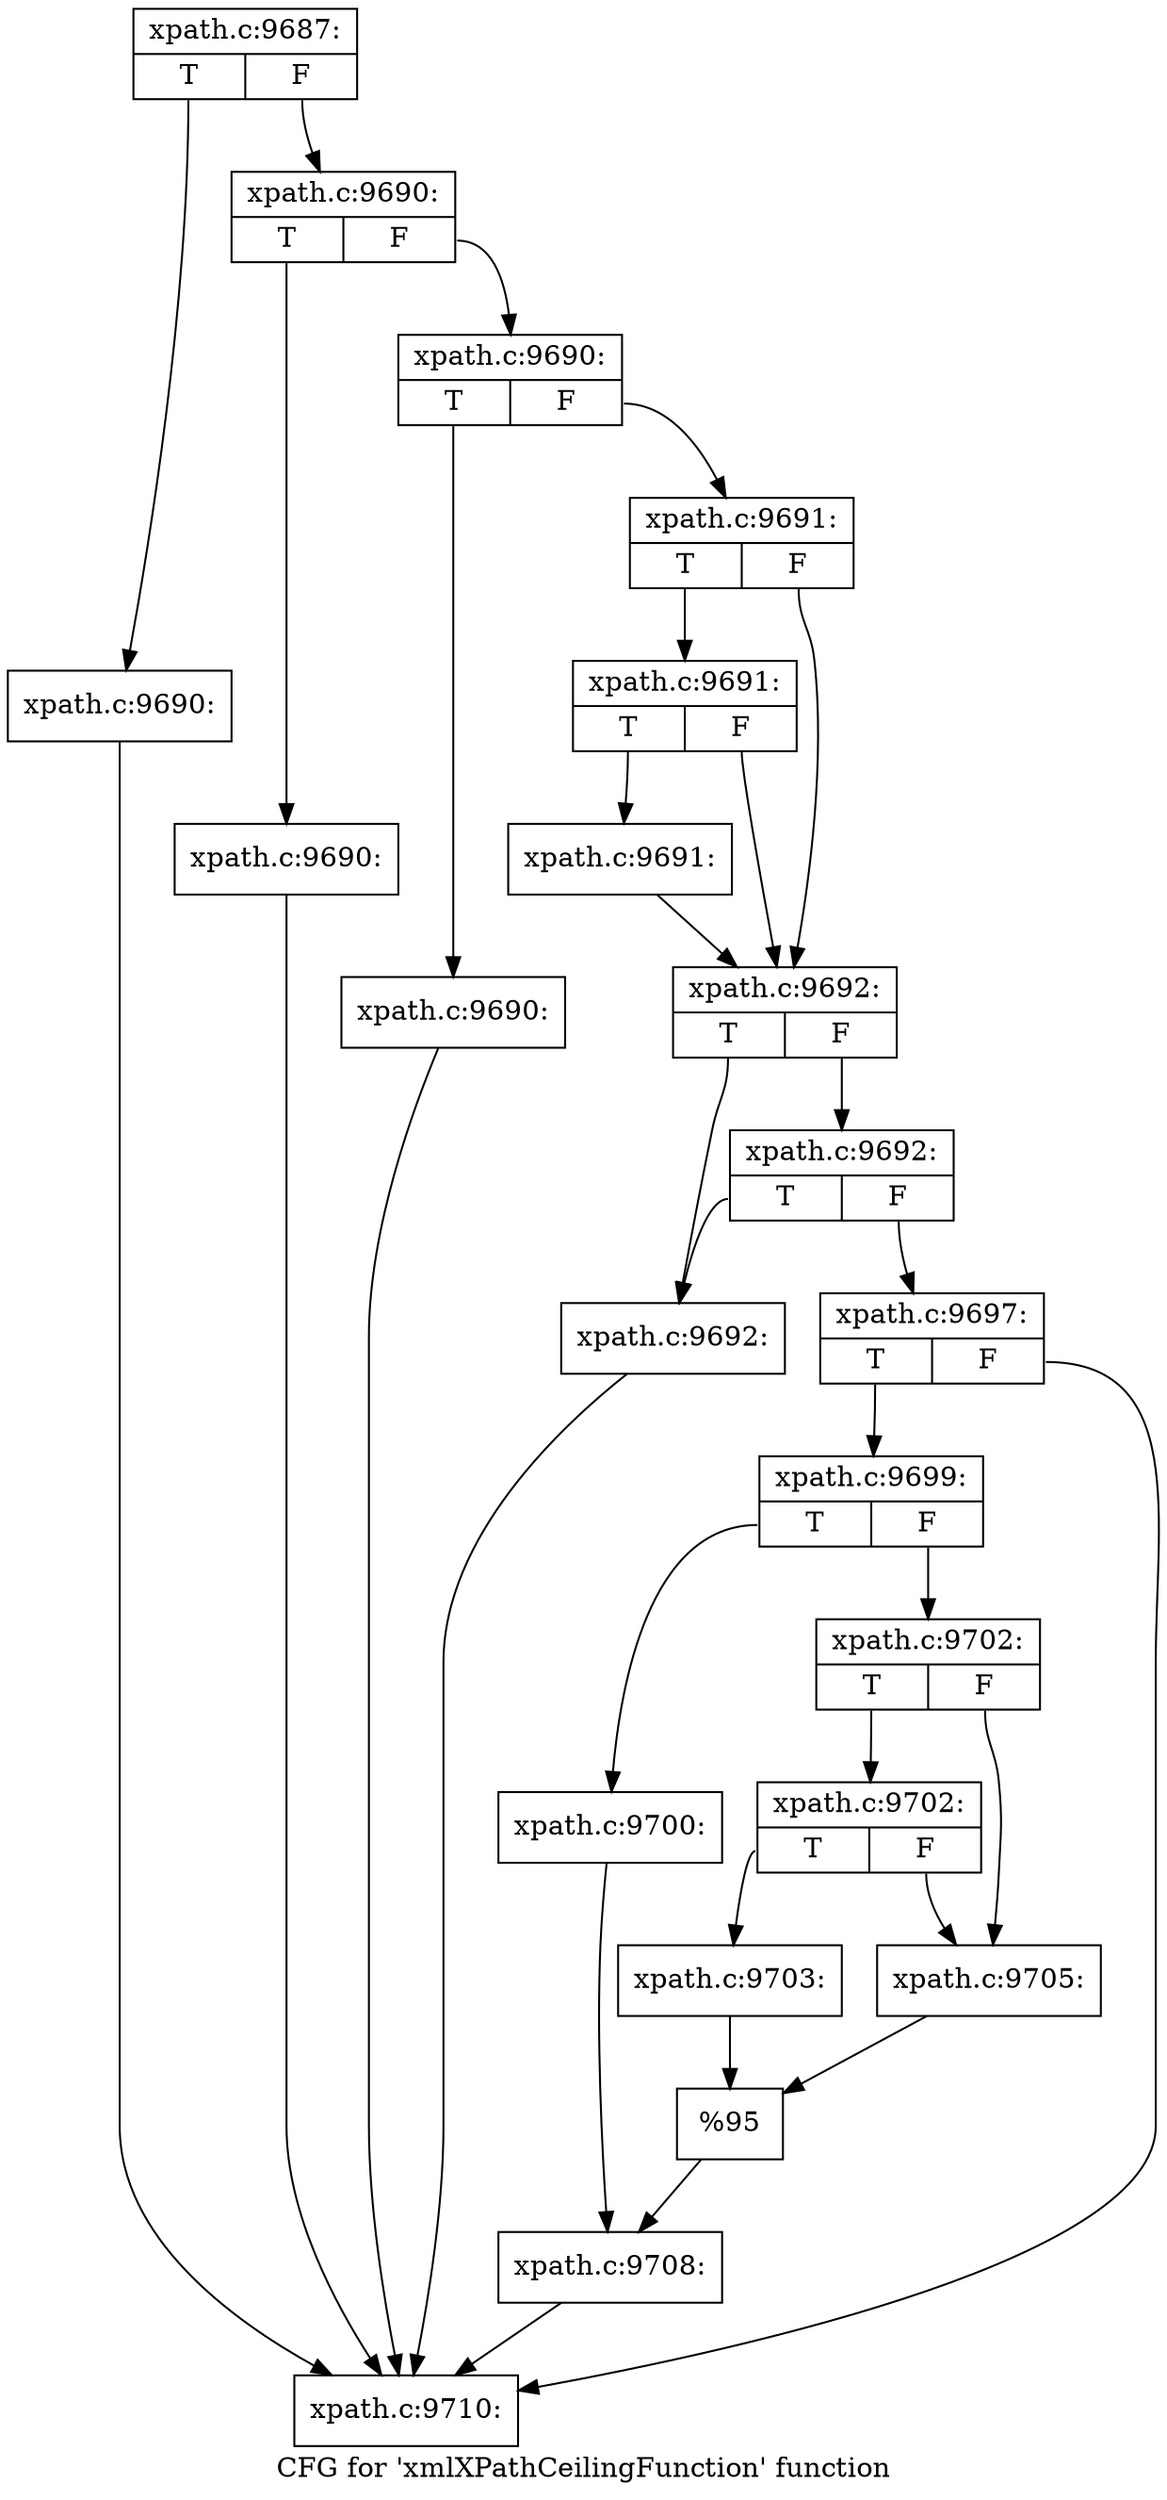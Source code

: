 digraph "CFG for 'xmlXPathCeilingFunction' function" {
	label="CFG for 'xmlXPathCeilingFunction' function";

	Node0x4af6240 [shape=record,label="{xpath.c:9687:|{<s0>T|<s1>F}}"];
	Node0x4af6240:s0 -> Node0x4af1f10;
	Node0x4af6240:s1 -> Node0x4af6d90;
	Node0x4af1f10 [shape=record,label="{xpath.c:9690:}"];
	Node0x4af1f10 -> Node0x4af9740;
	Node0x4af6d90 [shape=record,label="{xpath.c:9690:|{<s0>T|<s1>F}}"];
	Node0x4af6d90:s0 -> Node0x4af7020;
	Node0x4af6d90:s1 -> Node0x4af7070;
	Node0x4af7020 [shape=record,label="{xpath.c:9690:}"];
	Node0x4af7020 -> Node0x4af9740;
	Node0x4af7070 [shape=record,label="{xpath.c:9690:|{<s0>T|<s1>F}}"];
	Node0x4af7070:s0 -> Node0x4af7440;
	Node0x4af7070:s1 -> Node0x4af7490;
	Node0x4af7440 [shape=record,label="{xpath.c:9690:}"];
	Node0x4af7440 -> Node0x4af9740;
	Node0x4af7490 [shape=record,label="{xpath.c:9691:|{<s0>T|<s1>F}}"];
	Node0x4af7490:s0 -> Node0x4af7c40;
	Node0x4af7490:s1 -> Node0x4af7bf0;
	Node0x4af7c40 [shape=record,label="{xpath.c:9691:|{<s0>T|<s1>F}}"];
	Node0x4af7c40:s0 -> Node0x4af7ba0;
	Node0x4af7c40:s1 -> Node0x4af7bf0;
	Node0x4af7ba0 [shape=record,label="{xpath.c:9691:}"];
	Node0x4af7ba0 -> Node0x4af7bf0;
	Node0x4af7bf0 [shape=record,label="{xpath.c:9692:|{<s0>T|<s1>F}}"];
	Node0x4af7bf0:s0 -> Node0x4af8470;
	Node0x4af7bf0:s1 -> Node0x4af8510;
	Node0x4af8510 [shape=record,label="{xpath.c:9692:|{<s0>T|<s1>F}}"];
	Node0x4af8510:s0 -> Node0x4af8470;
	Node0x4af8510:s1 -> Node0x4af84c0;
	Node0x4af8470 [shape=record,label="{xpath.c:9692:}"];
	Node0x4af8470 -> Node0x4af9740;
	Node0x4af84c0 [shape=record,label="{xpath.c:9697:|{<s0>T|<s1>F}}"];
	Node0x4af84c0:s0 -> Node0x4af96f0;
	Node0x4af84c0:s1 -> Node0x4af9740;
	Node0x4af96f0 [shape=record,label="{xpath.c:9699:|{<s0>T|<s1>F}}"];
	Node0x4af96f0:s0 -> Node0x4af9dc0;
	Node0x4af96f0:s1 -> Node0x4af9e60;
	Node0x4af9dc0 [shape=record,label="{xpath.c:9700:}"];
	Node0x4af9dc0 -> Node0x4af9e10;
	Node0x4af9e60 [shape=record,label="{xpath.c:9702:|{<s0>T|<s1>F}}"];
	Node0x4af9e60:s0 -> Node0x4afa9c0;
	Node0x4af9e60:s1 -> Node0x4afa970;
	Node0x4afa9c0 [shape=record,label="{xpath.c:9702:|{<s0>T|<s1>F}}"];
	Node0x4afa9c0:s0 -> Node0x4afa8d0;
	Node0x4afa9c0:s1 -> Node0x4afa970;
	Node0x4afa8d0 [shape=record,label="{xpath.c:9703:}"];
	Node0x4afa8d0 -> Node0x4afa920;
	Node0x4afa970 [shape=record,label="{xpath.c:9705:}"];
	Node0x4afa970 -> Node0x4afa920;
	Node0x4afa920 [shape=record,label="{%95}"];
	Node0x4afa920 -> Node0x4af9e10;
	Node0x4af9e10 [shape=record,label="{xpath.c:9708:}"];
	Node0x4af9e10 -> Node0x4af9740;
	Node0x4af9740 [shape=record,label="{xpath.c:9710:}"];
}
